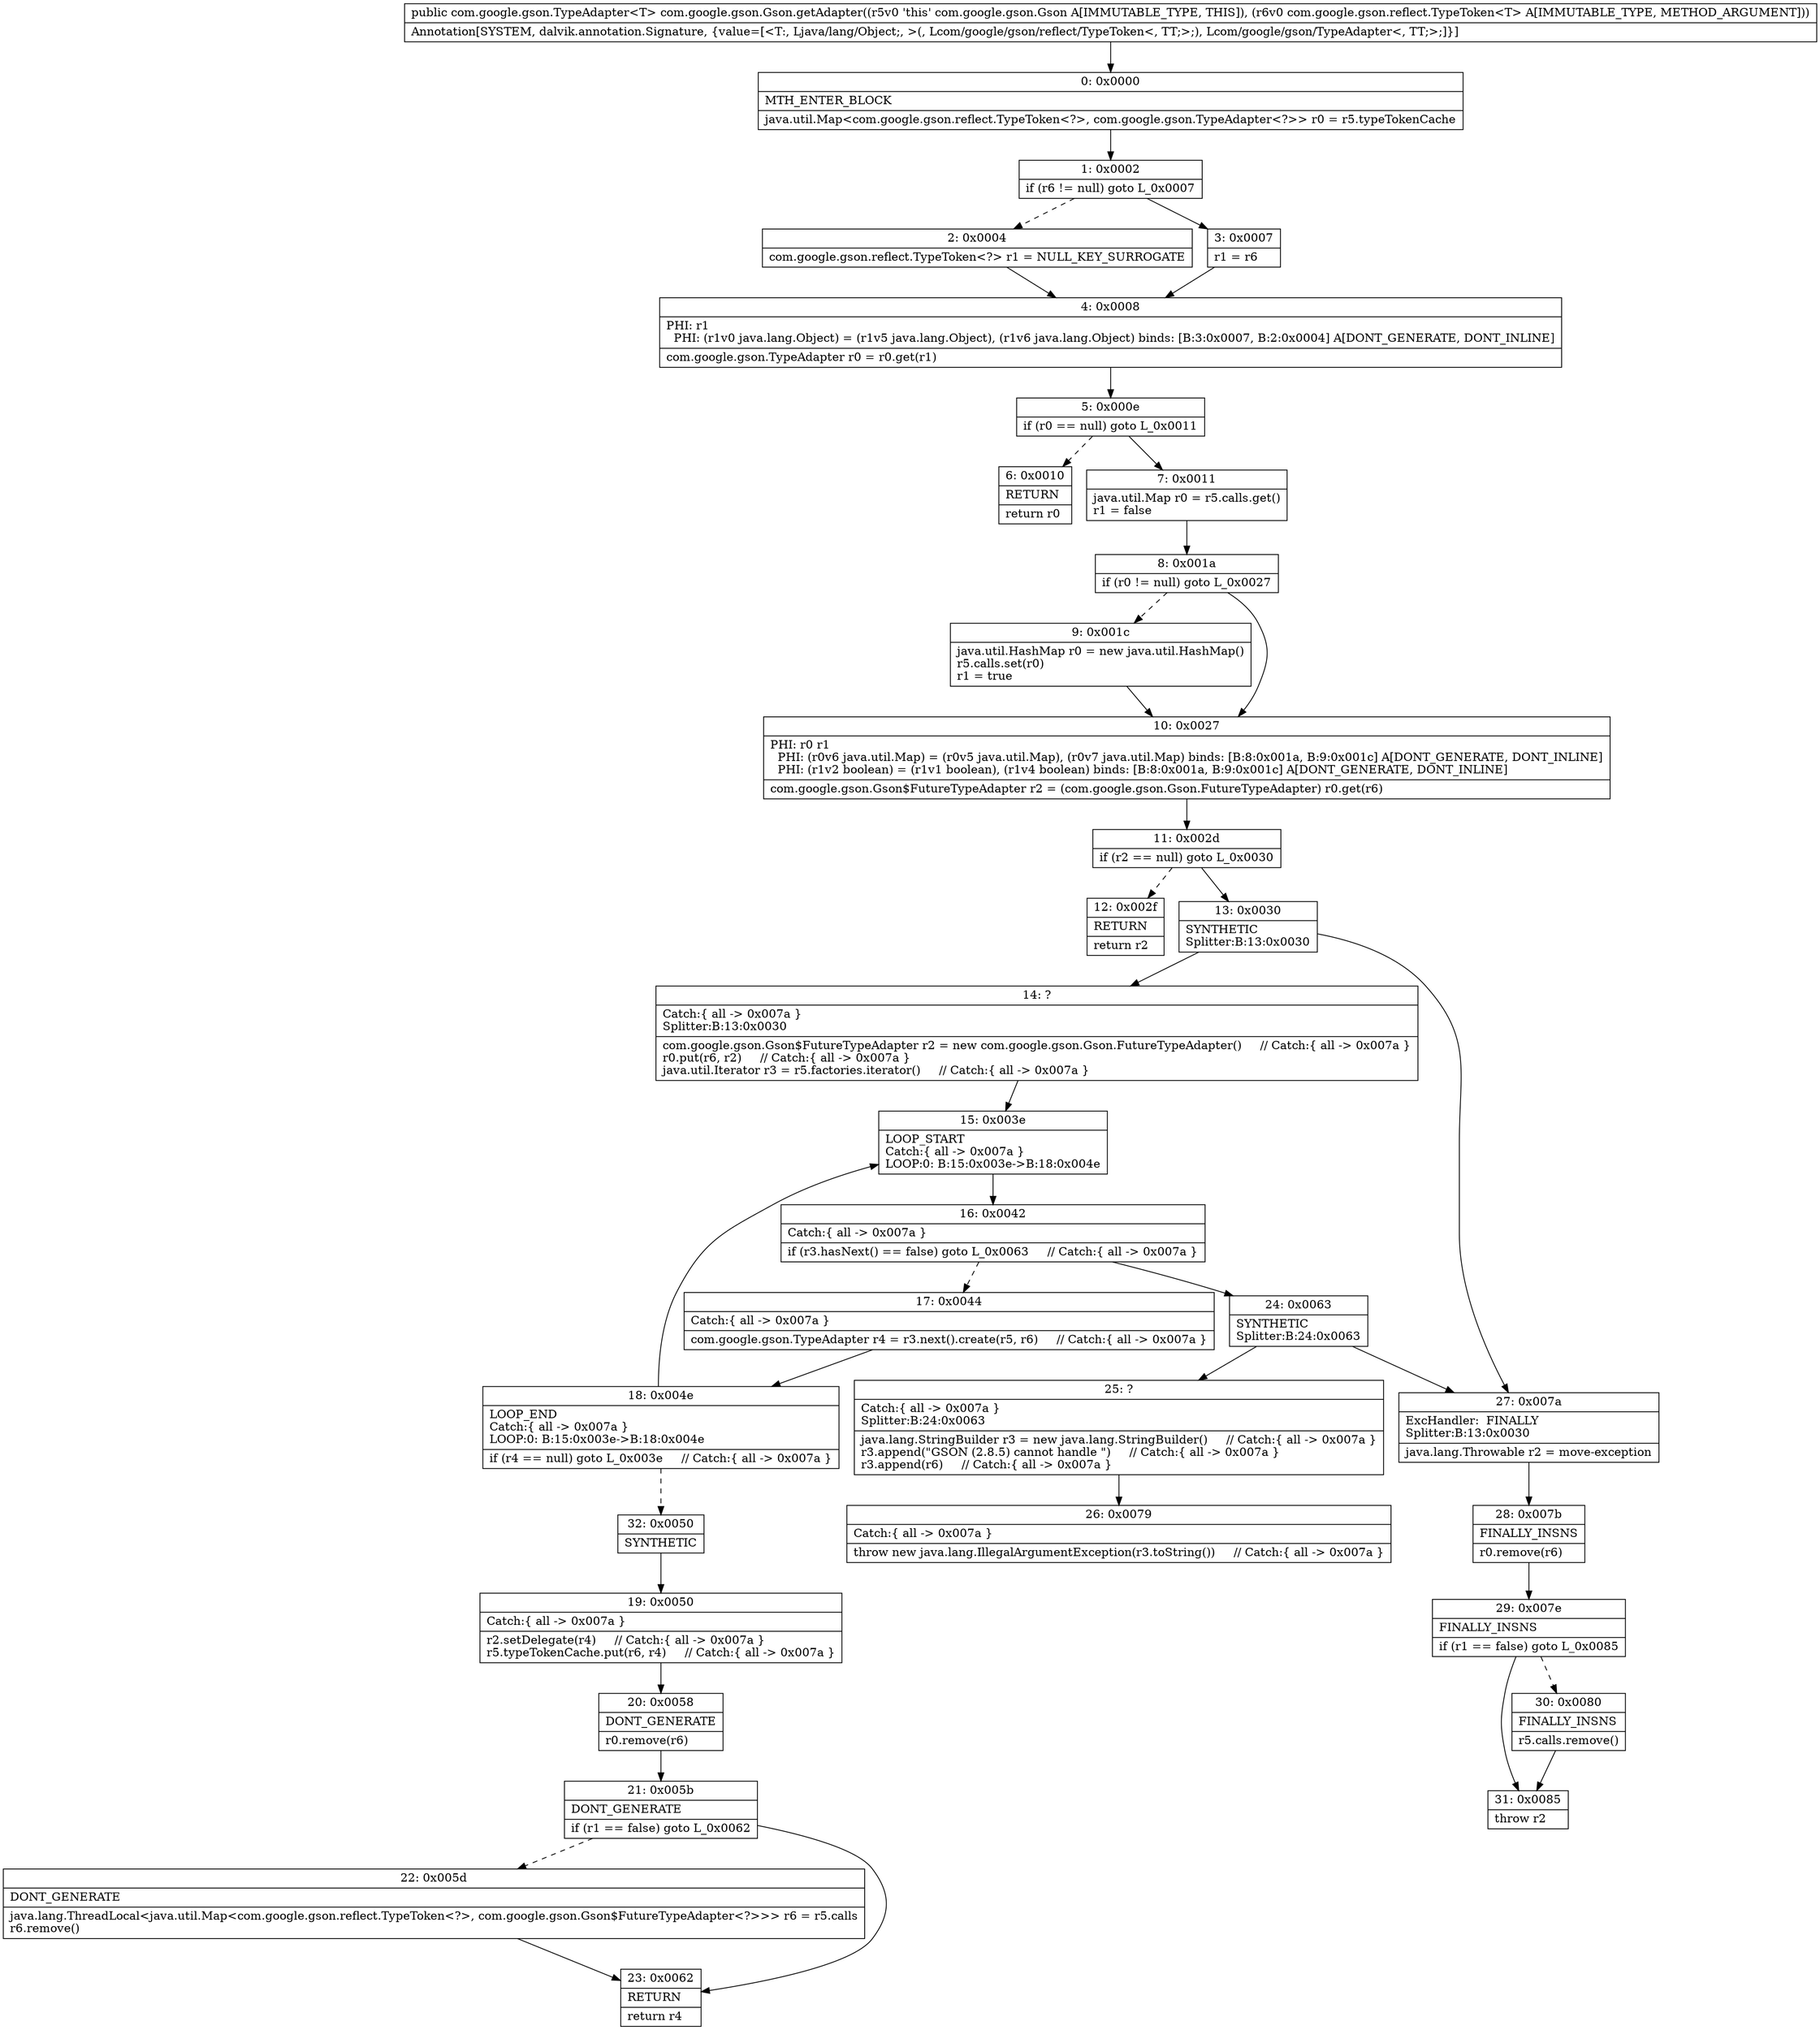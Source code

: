 digraph "CFG forcom.google.gson.Gson.getAdapter(Lcom\/google\/gson\/reflect\/TypeToken;)Lcom\/google\/gson\/TypeAdapter;" {
Node_0 [shape=record,label="{0\:\ 0x0000|MTH_ENTER_BLOCK\l|java.util.Map\<com.google.gson.reflect.TypeToken\<?\>, com.google.gson.TypeAdapter\<?\>\> r0 = r5.typeTokenCache\l}"];
Node_1 [shape=record,label="{1\:\ 0x0002|if (r6 != null) goto L_0x0007\l}"];
Node_2 [shape=record,label="{2\:\ 0x0004|com.google.gson.reflect.TypeToken\<?\> r1 = NULL_KEY_SURROGATE\l}"];
Node_3 [shape=record,label="{3\:\ 0x0007|r1 = r6\l}"];
Node_4 [shape=record,label="{4\:\ 0x0008|PHI: r1 \l  PHI: (r1v0 java.lang.Object) = (r1v5 java.lang.Object), (r1v6 java.lang.Object) binds: [B:3:0x0007, B:2:0x0004] A[DONT_GENERATE, DONT_INLINE]\l|com.google.gson.TypeAdapter r0 = r0.get(r1)\l}"];
Node_5 [shape=record,label="{5\:\ 0x000e|if (r0 == null) goto L_0x0011\l}"];
Node_6 [shape=record,label="{6\:\ 0x0010|RETURN\l|return r0\l}"];
Node_7 [shape=record,label="{7\:\ 0x0011|java.util.Map r0 = r5.calls.get()\lr1 = false\l}"];
Node_8 [shape=record,label="{8\:\ 0x001a|if (r0 != null) goto L_0x0027\l}"];
Node_9 [shape=record,label="{9\:\ 0x001c|java.util.HashMap r0 = new java.util.HashMap()\lr5.calls.set(r0)\lr1 = true\l}"];
Node_10 [shape=record,label="{10\:\ 0x0027|PHI: r0 r1 \l  PHI: (r0v6 java.util.Map) = (r0v5 java.util.Map), (r0v7 java.util.Map) binds: [B:8:0x001a, B:9:0x001c] A[DONT_GENERATE, DONT_INLINE]\l  PHI: (r1v2 boolean) = (r1v1 boolean), (r1v4 boolean) binds: [B:8:0x001a, B:9:0x001c] A[DONT_GENERATE, DONT_INLINE]\l|com.google.gson.Gson$FutureTypeAdapter r2 = (com.google.gson.Gson.FutureTypeAdapter) r0.get(r6)\l}"];
Node_11 [shape=record,label="{11\:\ 0x002d|if (r2 == null) goto L_0x0030\l}"];
Node_12 [shape=record,label="{12\:\ 0x002f|RETURN\l|return r2\l}"];
Node_13 [shape=record,label="{13\:\ 0x0030|SYNTHETIC\lSplitter:B:13:0x0030\l}"];
Node_14 [shape=record,label="{14\:\ ?|Catch:\{ all \-\> 0x007a \}\lSplitter:B:13:0x0030\l|com.google.gson.Gson$FutureTypeAdapter r2 = new com.google.gson.Gson.FutureTypeAdapter()     \/\/ Catch:\{ all \-\> 0x007a \}\lr0.put(r6, r2)     \/\/ Catch:\{ all \-\> 0x007a \}\ljava.util.Iterator r3 = r5.factories.iterator()     \/\/ Catch:\{ all \-\> 0x007a \}\l}"];
Node_15 [shape=record,label="{15\:\ 0x003e|LOOP_START\lCatch:\{ all \-\> 0x007a \}\lLOOP:0: B:15:0x003e\-\>B:18:0x004e\l}"];
Node_16 [shape=record,label="{16\:\ 0x0042|Catch:\{ all \-\> 0x007a \}\l|if (r3.hasNext() == false) goto L_0x0063     \/\/ Catch:\{ all \-\> 0x007a \}\l}"];
Node_17 [shape=record,label="{17\:\ 0x0044|Catch:\{ all \-\> 0x007a \}\l|com.google.gson.TypeAdapter r4 = r3.next().create(r5, r6)     \/\/ Catch:\{ all \-\> 0x007a \}\l}"];
Node_18 [shape=record,label="{18\:\ 0x004e|LOOP_END\lCatch:\{ all \-\> 0x007a \}\lLOOP:0: B:15:0x003e\-\>B:18:0x004e\l|if (r4 == null) goto L_0x003e     \/\/ Catch:\{ all \-\> 0x007a \}\l}"];
Node_19 [shape=record,label="{19\:\ 0x0050|Catch:\{ all \-\> 0x007a \}\l|r2.setDelegate(r4)     \/\/ Catch:\{ all \-\> 0x007a \}\lr5.typeTokenCache.put(r6, r4)     \/\/ Catch:\{ all \-\> 0x007a \}\l}"];
Node_20 [shape=record,label="{20\:\ 0x0058|DONT_GENERATE\l|r0.remove(r6)\l}"];
Node_21 [shape=record,label="{21\:\ 0x005b|DONT_GENERATE\l|if (r1 == false) goto L_0x0062\l}"];
Node_22 [shape=record,label="{22\:\ 0x005d|DONT_GENERATE\l|java.lang.ThreadLocal\<java.util.Map\<com.google.gson.reflect.TypeToken\<?\>, com.google.gson.Gson$FutureTypeAdapter\<?\>\>\> r6 = r5.calls\lr6.remove()\l}"];
Node_23 [shape=record,label="{23\:\ 0x0062|RETURN\l|return r4\l}"];
Node_24 [shape=record,label="{24\:\ 0x0063|SYNTHETIC\lSplitter:B:24:0x0063\l}"];
Node_25 [shape=record,label="{25\:\ ?|Catch:\{ all \-\> 0x007a \}\lSplitter:B:24:0x0063\l|java.lang.StringBuilder r3 = new java.lang.StringBuilder()     \/\/ Catch:\{ all \-\> 0x007a \}\lr3.append(\"GSON (2.8.5) cannot handle \")     \/\/ Catch:\{ all \-\> 0x007a \}\lr3.append(r6)     \/\/ Catch:\{ all \-\> 0x007a \}\l}"];
Node_26 [shape=record,label="{26\:\ 0x0079|Catch:\{ all \-\> 0x007a \}\l|throw new java.lang.IllegalArgumentException(r3.toString())     \/\/ Catch:\{ all \-\> 0x007a \}\l}"];
Node_27 [shape=record,label="{27\:\ 0x007a|ExcHandler:  FINALLY\lSplitter:B:13:0x0030\l|java.lang.Throwable r2 = move\-exception\l}"];
Node_28 [shape=record,label="{28\:\ 0x007b|FINALLY_INSNS\l|r0.remove(r6)\l}"];
Node_29 [shape=record,label="{29\:\ 0x007e|FINALLY_INSNS\l|if (r1 == false) goto L_0x0085\l}"];
Node_30 [shape=record,label="{30\:\ 0x0080|FINALLY_INSNS\l|r5.calls.remove()\l}"];
Node_31 [shape=record,label="{31\:\ 0x0085|throw r2\l}"];
Node_32 [shape=record,label="{32\:\ 0x0050|SYNTHETIC\l}"];
MethodNode[shape=record,label="{public com.google.gson.TypeAdapter\<T\> com.google.gson.Gson.getAdapter((r5v0 'this' com.google.gson.Gson A[IMMUTABLE_TYPE, THIS]), (r6v0 com.google.gson.reflect.TypeToken\<T\> A[IMMUTABLE_TYPE, METHOD_ARGUMENT]))  | Annotation[SYSTEM, dalvik.annotation.Signature, \{value=[\<T:, Ljava\/lang\/Object;, \>(, Lcom\/google\/gson\/reflect\/TypeToken\<, TT;\>;), Lcom\/google\/gson\/TypeAdapter\<, TT;\>;]\}]\l}"];
MethodNode -> Node_0;
Node_0 -> Node_1;
Node_1 -> Node_2[style=dashed];
Node_1 -> Node_3;
Node_2 -> Node_4;
Node_3 -> Node_4;
Node_4 -> Node_5;
Node_5 -> Node_6[style=dashed];
Node_5 -> Node_7;
Node_7 -> Node_8;
Node_8 -> Node_9[style=dashed];
Node_8 -> Node_10;
Node_9 -> Node_10;
Node_10 -> Node_11;
Node_11 -> Node_12[style=dashed];
Node_11 -> Node_13;
Node_13 -> Node_14;
Node_13 -> Node_27;
Node_14 -> Node_15;
Node_15 -> Node_16;
Node_16 -> Node_17[style=dashed];
Node_16 -> Node_24;
Node_17 -> Node_18;
Node_18 -> Node_15;
Node_18 -> Node_32[style=dashed];
Node_19 -> Node_20;
Node_20 -> Node_21;
Node_21 -> Node_22[style=dashed];
Node_21 -> Node_23;
Node_22 -> Node_23;
Node_24 -> Node_25;
Node_24 -> Node_27;
Node_25 -> Node_26;
Node_27 -> Node_28;
Node_28 -> Node_29;
Node_29 -> Node_30[style=dashed];
Node_29 -> Node_31;
Node_30 -> Node_31;
Node_32 -> Node_19;
}

